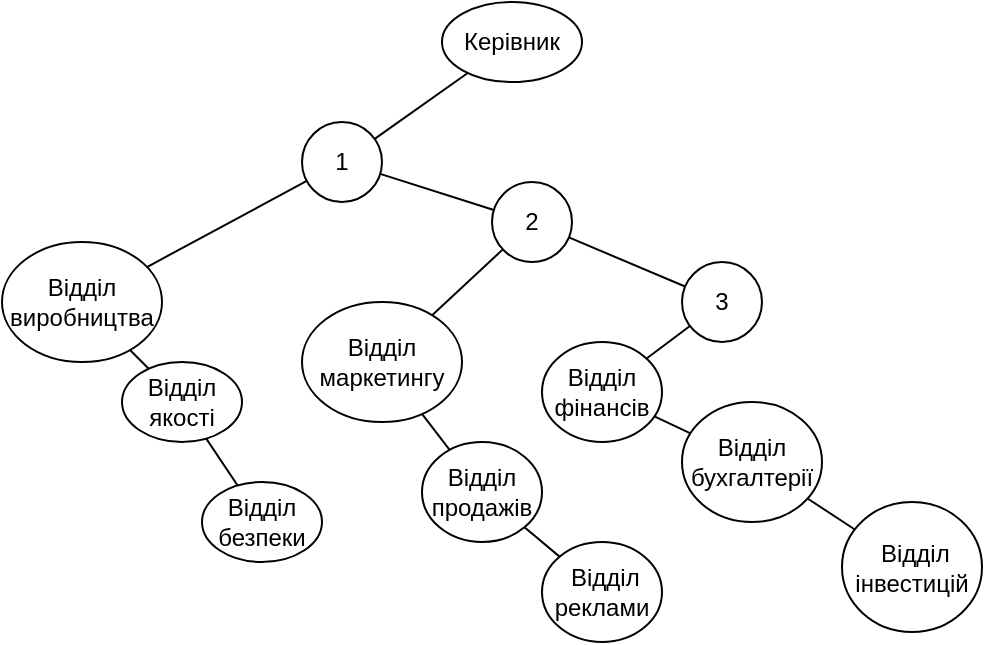 <mxfile version="22.1.0" type="device">
  <diagram name="Страница — 1" id="-HxmSBmulutoMmKue4LQ">
    <mxGraphModel dx="1026" dy="572" grid="1" gridSize="10" guides="1" tooltips="1" connect="1" arrows="1" fold="1" page="1" pageScale="1" pageWidth="827" pageHeight="1169" math="0" shadow="0">
      <root>
        <mxCell id="0" />
        <mxCell id="1" parent="0" />
        <mxCell id="ODKjQ-sCagSUDkUFFcM--78" value="" style="rounded=0;orthogonalLoop=1;jettySize=auto;html=1;endArrow=none;endFill=0;" parent="1" source="ODKjQ-sCagSUDkUFFcM--54" target="ODKjQ-sCagSUDkUFFcM--58" edge="1">
          <mxGeometry relative="1" as="geometry" />
        </mxCell>
        <mxCell id="ODKjQ-sCagSUDkUFFcM--79" value="" style="rounded=0;orthogonalLoop=1;jettySize=auto;html=1;endArrow=none;endFill=0;" parent="1" source="ODKjQ-sCagSUDkUFFcM--58" target="ODKjQ-sCagSUDkUFFcM--61" edge="1">
          <mxGeometry relative="1" as="geometry" />
        </mxCell>
        <mxCell id="ODKjQ-sCagSUDkUFFcM--54" value="Керівник" style="ellipse;whiteSpace=wrap;html=1;endArrow=none;rounded=0;endFill=0;" parent="1" vertex="1">
          <mxGeometry x="340" y="680" width="70" height="40" as="geometry" />
        </mxCell>
        <mxCell id="ODKjQ-sCagSUDkUFFcM--81" value="" style="rounded=0;orthogonalLoop=1;jettySize=auto;html=1;endArrow=none;endFill=0;" parent="1" source="ODKjQ-sCagSUDkUFFcM--58" target="ODKjQ-sCagSUDkUFFcM--64" edge="1">
          <mxGeometry relative="1" as="geometry" />
        </mxCell>
        <mxCell id="ODKjQ-sCagSUDkUFFcM--58" value="1" style="ellipse;whiteSpace=wrap;html=1;endArrow=none;rounded=0;endFill=0;" parent="1" vertex="1">
          <mxGeometry x="270" y="740" width="40" height="40" as="geometry" />
        </mxCell>
        <mxCell id="ODKjQ-sCagSUDkUFFcM--80" value="" style="rounded=0;orthogonalLoop=1;jettySize=auto;html=1;endArrow=none;endFill=0;" parent="1" source="ODKjQ-sCagSUDkUFFcM--61" target="ODKjQ-sCagSUDkUFFcM--63" edge="1">
          <mxGeometry relative="1" as="geometry" />
        </mxCell>
        <mxCell id="ODKjQ-sCagSUDkUFFcM--84" value="" style="rounded=0;orthogonalLoop=1;jettySize=auto;html=1;endArrow=none;endFill=0;" parent="1" source="ODKjQ-sCagSUDkUFFcM--61" target="ODKjQ-sCagSUDkUFFcM--69" edge="1">
          <mxGeometry relative="1" as="geometry">
            <mxPoint x="343" y="841" as="sourcePoint" />
          </mxGeometry>
        </mxCell>
        <mxCell id="ODKjQ-sCagSUDkUFFcM--61" value="2" style="ellipse;whiteSpace=wrap;html=1;endArrow=none;rounded=0;endFill=0;" parent="1" vertex="1">
          <mxGeometry x="365" y="770" width="40" height="40" as="geometry" />
        </mxCell>
        <mxCell id="ODKjQ-sCagSUDkUFFcM--85" value="" style="rounded=0;orthogonalLoop=1;jettySize=auto;html=1;endArrow=none;endFill=0;" parent="1" source="ODKjQ-sCagSUDkUFFcM--63" target="ODKjQ-sCagSUDkUFFcM--74" edge="1">
          <mxGeometry relative="1" as="geometry" />
        </mxCell>
        <mxCell id="ODKjQ-sCagSUDkUFFcM--63" value="3" style="ellipse;whiteSpace=wrap;html=1;endArrow=none;rounded=0;endFill=0;" parent="1" vertex="1">
          <mxGeometry x="460" y="810" width="40" height="40" as="geometry" />
        </mxCell>
        <mxCell id="ODKjQ-sCagSUDkUFFcM--83" value="" style="rounded=0;orthogonalLoop=1;jettySize=auto;html=1;endArrow=none;endFill=0;" parent="1" source="ODKjQ-sCagSUDkUFFcM--64" target="ODKjQ-sCagSUDkUFFcM--66" edge="1">
          <mxGeometry relative="1" as="geometry" />
        </mxCell>
        <mxCell id="ODKjQ-sCagSUDkUFFcM--64" value="Відділ виробництва" style="ellipse;whiteSpace=wrap;html=1;" parent="1" vertex="1">
          <mxGeometry x="120" y="800" width="80" height="60" as="geometry" />
        </mxCell>
        <mxCell id="ODKjQ-sCagSUDkUFFcM--65" value="" style="rounded=0;orthogonalLoop=1;jettySize=auto;html=1;endArrow=none;endFill=0;" parent="1" source="ODKjQ-sCagSUDkUFFcM--66" target="ODKjQ-sCagSUDkUFFcM--67" edge="1">
          <mxGeometry relative="1" as="geometry" />
        </mxCell>
        <mxCell id="ODKjQ-sCagSUDkUFFcM--66" value="Відділ якості" style="ellipse;whiteSpace=wrap;html=1;endArrow=none;rounded=0;endFill=0;" parent="1" vertex="1">
          <mxGeometry x="180" y="860" width="60" height="40" as="geometry" />
        </mxCell>
        <mxCell id="ODKjQ-sCagSUDkUFFcM--67" value="Відділ безпеки" style="ellipse;whiteSpace=wrap;html=1;endArrow=none;rounded=0;endFill=0;" parent="1" vertex="1">
          <mxGeometry x="220" y="920" width="60" height="40" as="geometry" />
        </mxCell>
        <mxCell id="ODKjQ-sCagSUDkUFFcM--68" value="" style="rounded=0;orthogonalLoop=1;jettySize=auto;html=1;endArrow=none;endFill=0;" parent="1" source="ODKjQ-sCagSUDkUFFcM--69" target="ODKjQ-sCagSUDkUFFcM--71" edge="1">
          <mxGeometry relative="1" as="geometry" />
        </mxCell>
        <mxCell id="ODKjQ-sCagSUDkUFFcM--69" value="Відділ маркетингу" style="ellipse;whiteSpace=wrap;html=1;endArrow=none;rounded=0;endFill=0;" parent="1" vertex="1">
          <mxGeometry x="270" y="830" width="80" height="60" as="geometry" />
        </mxCell>
        <mxCell id="ODKjQ-sCagSUDkUFFcM--70" value="" style="rounded=0;orthogonalLoop=1;jettySize=auto;html=1;endArrow=none;endFill=0;" parent="1" source="ODKjQ-sCagSUDkUFFcM--71" target="ODKjQ-sCagSUDkUFFcM--72" edge="1">
          <mxGeometry relative="1" as="geometry" />
        </mxCell>
        <mxCell id="ODKjQ-sCagSUDkUFFcM--71" value="Відділ продажів" style="ellipse;whiteSpace=wrap;html=1;endArrow=none;rounded=0;endFill=0;" parent="1" vertex="1">
          <mxGeometry x="330" y="900" width="60" height="50" as="geometry" />
        </mxCell>
        <mxCell id="ODKjQ-sCagSUDkUFFcM--72" value=" Відділ реклами" style="ellipse;whiteSpace=wrap;html=1;endArrow=none;rounded=0;endFill=0;" parent="1" vertex="1">
          <mxGeometry x="390" y="950" width="60" height="50" as="geometry" />
        </mxCell>
        <mxCell id="ODKjQ-sCagSUDkUFFcM--73" value="" style="rounded=0;orthogonalLoop=1;jettySize=auto;html=1;endArrow=none;endFill=0;" parent="1" source="ODKjQ-sCagSUDkUFFcM--74" target="ODKjQ-sCagSUDkUFFcM--76" edge="1">
          <mxGeometry relative="1" as="geometry" />
        </mxCell>
        <mxCell id="ODKjQ-sCagSUDkUFFcM--74" value="Відділ фінансів" style="ellipse;whiteSpace=wrap;html=1;endArrow=none;rounded=0;endFill=0;" parent="1" vertex="1">
          <mxGeometry x="390" y="850" width="60" height="50" as="geometry" />
        </mxCell>
        <mxCell id="ODKjQ-sCagSUDkUFFcM--75" value="" style="rounded=0;orthogonalLoop=1;jettySize=auto;html=1;endArrow=none;endFill=0;" parent="1" source="ODKjQ-sCagSUDkUFFcM--76" target="ODKjQ-sCagSUDkUFFcM--77" edge="1">
          <mxGeometry relative="1" as="geometry" />
        </mxCell>
        <mxCell id="ODKjQ-sCagSUDkUFFcM--76" value="Відділ бухгалтерії" style="ellipse;whiteSpace=wrap;html=1;endArrow=none;rounded=0;endFill=0;" parent="1" vertex="1">
          <mxGeometry x="460" y="880" width="70" height="60" as="geometry" />
        </mxCell>
        <mxCell id="ODKjQ-sCagSUDkUFFcM--77" value=" Відділ інвестицій" style="ellipse;whiteSpace=wrap;html=1;endArrow=none;rounded=0;endFill=0;" parent="1" vertex="1">
          <mxGeometry x="540" y="930" width="70" height="65" as="geometry" />
        </mxCell>
      </root>
    </mxGraphModel>
  </diagram>
</mxfile>
